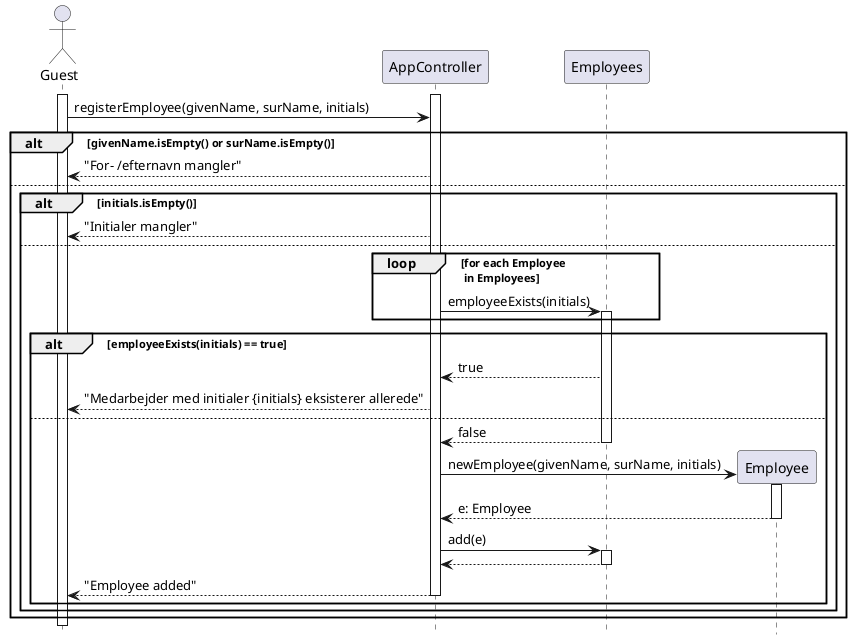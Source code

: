 @startuml seq_registerEmployee
hide footbox
actor "Guest" as guest
participant "AppController" as app
participant "Employees" as em
participant "Employee" as inst

activate guest
activate app
guest -> app: registerEmployee(givenName, surName, initials)

alt givenName.isEmpty() or surName.isEmpty()

app --> guest: "For- /efternavn mangler"

else 
alt initials.isEmpty()
app --> guest: "Initialer mangler"

else

loop for each Employee \n in Employees
app -> em: employeeExists(initials)
activate em
end
alt employeeExists(initials) == true
em --> app: true
app --> guest: "Medarbejder med initialer {initials} eksisterer allerede"
else
em --> app: false
deactivate em
app -> inst **: newEmployee(givenName, surName, initials)
activate inst
inst --> app: e: Employee
deactivate inst
app -> em: add(e)
activate em
em --> app
deactivate em
app --> guest: "Employee added"
deactivate app
end
end
end

hide footbox
@enduml